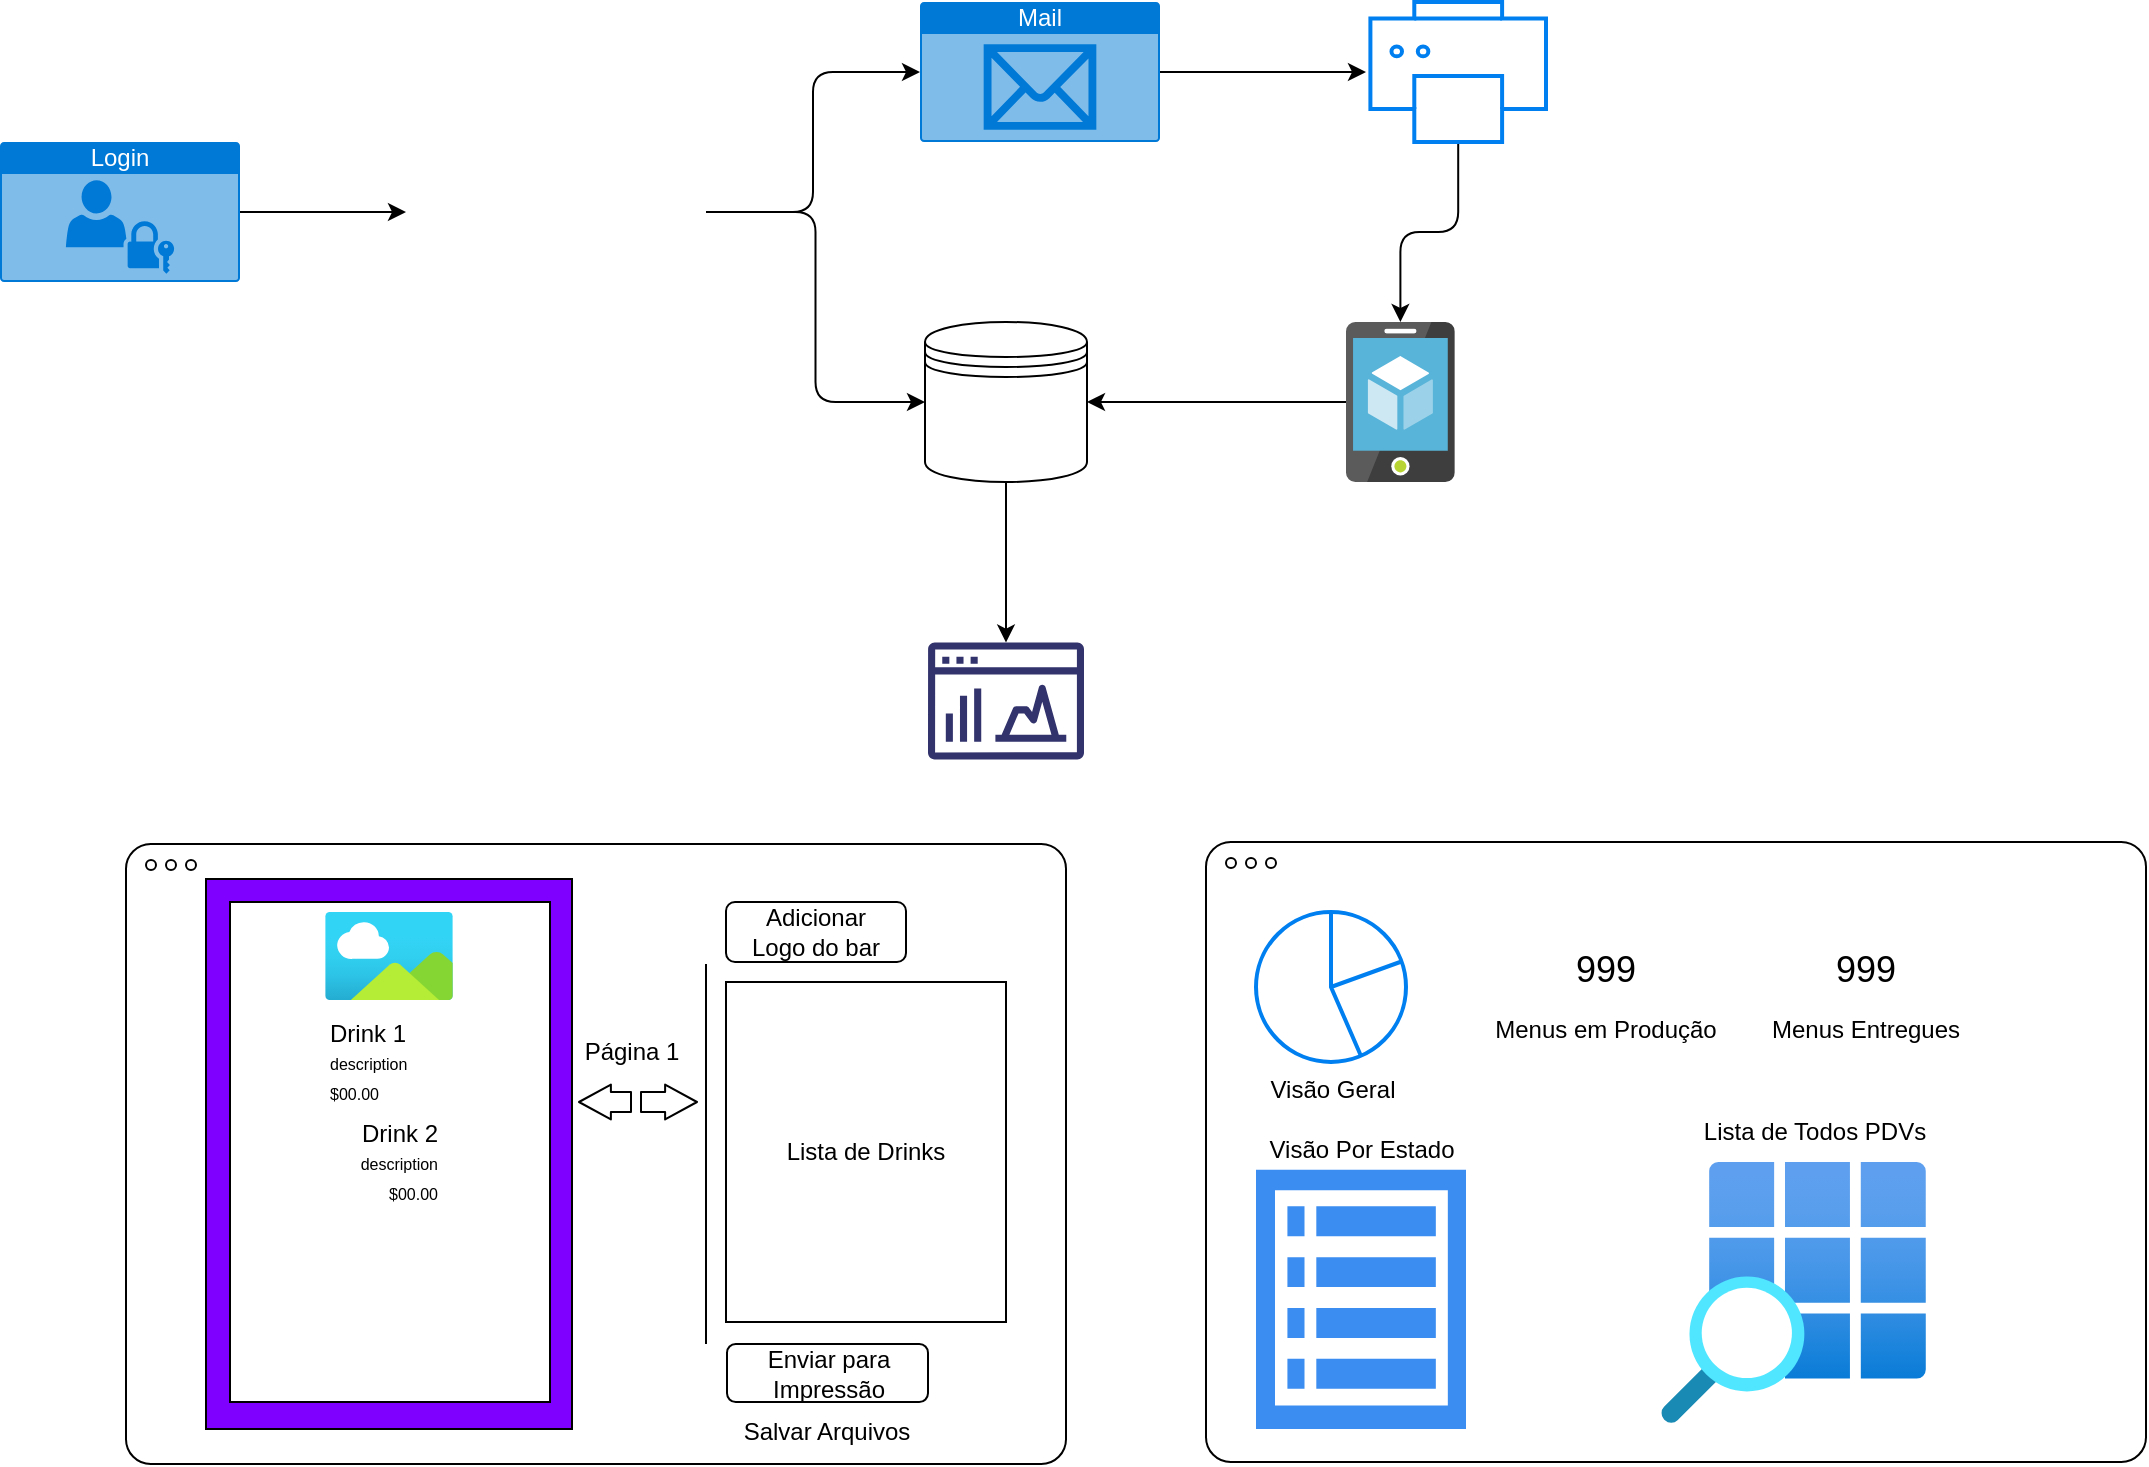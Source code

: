 <mxfile version="24.4.6" type="github">
  <diagram name="Página-1" id="6R9JJOtjKGj8fc6TWFMS">
    <mxGraphModel dx="1869" dy="1367" grid="1" gridSize="10" guides="1" tooltips="1" connect="1" arrows="1" fold="1" page="1" pageScale="1" pageWidth="827" pageHeight="1169" math="0" shadow="0">
      <root>
        <mxCell id="0" />
        <mxCell id="1" parent="0" />
        <mxCell id="Hss3YwoFiNWpld6X_Bx8-16" style="edgeStyle=orthogonalEdgeStyle;orthogonalLoop=1;jettySize=auto;html=1;entryX=0;entryY=0.5;entryDx=0;entryDy=0;" edge="1" parent="1" source="Hss3YwoFiNWpld6X_Bx8-3" target="Hss3YwoFiNWpld6X_Bx8-8">
          <mxGeometry relative="1" as="geometry" />
        </mxCell>
        <mxCell id="Hss3YwoFiNWpld6X_Bx8-3" value="" style="shape=image;html=1;verticalAlign=top;verticalLabelPosition=bottom;labelBackgroundColor=#ffffff;imageAspect=0;aspect=fixed;image=https://cdn3.iconfinder.com/data/icons/forall/1062/window-128.png" vertex="1" parent="1">
          <mxGeometry x="280" y="160" width="150" height="150" as="geometry" />
        </mxCell>
        <mxCell id="Hss3YwoFiNWpld6X_Bx8-6" style="edgeStyle=orthogonalEdgeStyle;orthogonalLoop=1;jettySize=auto;html=1;exitX=1;exitY=0.5;exitDx=0;exitDy=0;exitPerimeter=0;entryX=0;entryY=0.5;entryDx=0;entryDy=0;" edge="1" parent="1" source="Hss3YwoFiNWpld6X_Bx8-5" target="Hss3YwoFiNWpld6X_Bx8-3">
          <mxGeometry relative="1" as="geometry" />
        </mxCell>
        <mxCell id="Hss3YwoFiNWpld6X_Bx8-5" value="Login" style="html=1;whiteSpace=wrap;strokeColor=none;fillColor=#0079D6;labelPosition=center;verticalLabelPosition=middle;verticalAlign=top;align=center;fontSize=12;outlineConnect=0;spacingTop=-6;fontColor=#FFFFFF;sketch=0;shape=mxgraph.sitemap.login;" vertex="1" parent="1">
          <mxGeometry x="77" y="200" width="120" height="70" as="geometry" />
        </mxCell>
        <mxCell id="Hss3YwoFiNWpld6X_Bx8-18" style="edgeStyle=orthogonalEdgeStyle;orthogonalLoop=1;jettySize=auto;html=1;" edge="1" parent="1" source="Hss3YwoFiNWpld6X_Bx8-7">
          <mxGeometry relative="1" as="geometry">
            <mxPoint x="760" y="165" as="targetPoint" />
          </mxGeometry>
        </mxCell>
        <mxCell id="Hss3YwoFiNWpld6X_Bx8-7" value="Mail" style="html=1;whiteSpace=wrap;strokeColor=none;fillColor=#0079D6;labelPosition=center;verticalLabelPosition=middle;verticalAlign=top;align=center;fontSize=12;outlineConnect=0;spacingTop=-6;fontColor=#FFFFFF;sketch=0;shape=mxgraph.sitemap.mail;" vertex="1" parent="1">
          <mxGeometry x="537" y="130" width="120" height="70" as="geometry" />
        </mxCell>
        <mxCell id="Hss3YwoFiNWpld6X_Bx8-14" style="edgeStyle=orthogonalEdgeStyle;orthogonalLoop=1;jettySize=auto;html=1;exitX=0.5;exitY=1;exitDx=0;exitDy=0;" edge="1" parent="1" source="Hss3YwoFiNWpld6X_Bx8-8" target="Hss3YwoFiNWpld6X_Bx8-11">
          <mxGeometry relative="1" as="geometry" />
        </mxCell>
        <mxCell id="Hss3YwoFiNWpld6X_Bx8-8" value="" style="shape=datastore;whiteSpace=wrap;html=1;" vertex="1" parent="1">
          <mxGeometry x="539.5" y="290" width="81" height="80" as="geometry" />
        </mxCell>
        <mxCell id="Hss3YwoFiNWpld6X_Bx8-11" value="" style="sketch=0;outlineConnect=0;fontColor=#232F3E;gradientColor=none;fillColor=#32326C;strokeColor=none;dashed=0;verticalLabelPosition=bottom;verticalAlign=top;align=center;html=1;fontSize=12;fontStyle=0;aspect=fixed;pointerEvents=1;shape=mxgraph.aws4.opensearch_dashboards;" vertex="1" parent="1">
          <mxGeometry x="541" y="450" width="78" height="59" as="geometry" />
        </mxCell>
        <mxCell id="Hss3YwoFiNWpld6X_Bx8-13" style="edgeStyle=orthogonalEdgeStyle;orthogonalLoop=1;jettySize=auto;html=1;entryX=1;entryY=0.5;entryDx=0;entryDy=0;" edge="1" parent="1" source="Hss3YwoFiNWpld6X_Bx8-12" target="Hss3YwoFiNWpld6X_Bx8-8">
          <mxGeometry relative="1" as="geometry" />
        </mxCell>
        <mxCell id="Hss3YwoFiNWpld6X_Bx8-12" value="" style="image;sketch=0;aspect=fixed;html=1;points=[];align=center;fontSize=12;image=img/lib/mscae/App_Service_Mobile_App.svg;" vertex="1" parent="1">
          <mxGeometry x="750" y="290" width="54.4" height="80" as="geometry" />
        </mxCell>
        <mxCell id="Hss3YwoFiNWpld6X_Bx8-15" style="edgeStyle=orthogonalEdgeStyle;orthogonalLoop=1;jettySize=auto;html=1;entryX=0;entryY=0.5;entryDx=0;entryDy=0;entryPerimeter=0;" edge="1" parent="1" source="Hss3YwoFiNWpld6X_Bx8-3" target="Hss3YwoFiNWpld6X_Bx8-7">
          <mxGeometry relative="1" as="geometry" />
        </mxCell>
        <mxCell id="Hss3YwoFiNWpld6X_Bx8-19" style="edgeStyle=orthogonalEdgeStyle;orthogonalLoop=1;jettySize=auto;html=1;" edge="1" parent="1" source="Hss3YwoFiNWpld6X_Bx8-17" target="Hss3YwoFiNWpld6X_Bx8-12">
          <mxGeometry relative="1" as="geometry" />
        </mxCell>
        <mxCell id="Hss3YwoFiNWpld6X_Bx8-17" value="" style="html=1;verticalLabelPosition=bottom;align=center;labelBackgroundColor=#ffffff;verticalAlign=top;strokeWidth=2;strokeColor=#0080F0;shadow=0;dashed=0;shape=mxgraph.ios7.icons.printer;" vertex="1" parent="1">
          <mxGeometry x="762.2" y="130" width="87.8" height="70" as="geometry" />
        </mxCell>
        <mxCell id="Hss3YwoFiNWpld6X_Bx8-22" value="" style="rounded=1;whiteSpace=wrap;html=1;arcSize=4;" vertex="1" parent="1">
          <mxGeometry x="140" y="551" width="470" height="310" as="geometry" />
        </mxCell>
        <mxCell id="Hss3YwoFiNWpld6X_Bx8-23" value="" style="ellipse;whiteSpace=wrap;html=1;aspect=fixed;" vertex="1" parent="1">
          <mxGeometry x="150" y="559" width="5" height="5" as="geometry" />
        </mxCell>
        <mxCell id="Hss3YwoFiNWpld6X_Bx8-25" value="" style="ellipse;whiteSpace=wrap;html=1;aspect=fixed;" vertex="1" parent="1">
          <mxGeometry x="160" y="559" width="5" height="5" as="geometry" />
        </mxCell>
        <mxCell id="Hss3YwoFiNWpld6X_Bx8-26" value="" style="ellipse;whiteSpace=wrap;html=1;aspect=fixed;" vertex="1" parent="1">
          <mxGeometry x="170" y="559" width="5" height="5" as="geometry" />
        </mxCell>
        <mxCell id="Hss3YwoFiNWpld6X_Bx8-29" value="" style="rounded=0;whiteSpace=wrap;html=1;fillColor=#7F00FF;" vertex="1" parent="1">
          <mxGeometry x="180" y="568.5" width="183" height="275" as="geometry" />
        </mxCell>
        <mxCell id="Hss3YwoFiNWpld6X_Bx8-30" value="" style="endArrow=none;html=1;" edge="1" parent="1">
          <mxGeometry width="50" height="50" relative="1" as="geometry">
            <mxPoint x="430" y="801" as="sourcePoint" />
            <mxPoint x="430" y="611" as="targetPoint" />
          </mxGeometry>
        </mxCell>
        <mxCell id="Hss3YwoFiNWpld6X_Bx8-31" value="Página 1" style="text;html=1;align=center;verticalAlign=middle;whiteSpace=wrap;rounded=0;" vertex="1" parent="1">
          <mxGeometry x="363" y="640" width="60" height="30" as="geometry" />
        </mxCell>
        <mxCell id="Hss3YwoFiNWpld6X_Bx8-32" value="" style="shape=flexArrow;endArrow=classic;html=1;endWidth=6.452;endSize=4.981;" edge="1" parent="1">
          <mxGeometry width="50" height="50" relative="1" as="geometry">
            <mxPoint x="397" y="680" as="sourcePoint" />
            <mxPoint x="426" y="680" as="targetPoint" />
          </mxGeometry>
        </mxCell>
        <mxCell id="Hss3YwoFiNWpld6X_Bx8-33" value="" style="shape=flexArrow;endArrow=classic;html=1;endWidth=6.452;endSize=4.981;" edge="1" parent="1">
          <mxGeometry width="50" height="50" relative="1" as="geometry">
            <mxPoint x="393" y="680" as="sourcePoint" />
            <mxPoint x="366" y="680" as="targetPoint" />
          </mxGeometry>
        </mxCell>
        <mxCell id="Hss3YwoFiNWpld6X_Bx8-35" value="" style="rounded=0;whiteSpace=wrap;html=1;" vertex="1" parent="1">
          <mxGeometry x="192" y="580" width="160" height="250" as="geometry" />
        </mxCell>
        <mxCell id="Hss3YwoFiNWpld6X_Bx8-37" value="" style="image;aspect=fixed;html=1;points=[];align=center;fontSize=12;image=img/lib/azure2/general/Image.svg;" vertex="1" parent="1">
          <mxGeometry x="239.5" y="585" width="64" height="44" as="geometry" />
        </mxCell>
        <mxCell id="Hss3YwoFiNWpld6X_Bx8-39" value="" style="shape=image;html=1;verticalAlign=top;verticalLabelPosition=bottom;labelBackgroundColor=#ffffff;imageAspect=0;aspect=fixed;image=https://cdn3.iconfinder.com/data/icons/summertime-6/512/juice-128.png" vertex="1" parent="1">
          <mxGeometry x="197" y="629" width="60" height="60" as="geometry" />
        </mxCell>
        <mxCell id="Hss3YwoFiNWpld6X_Bx8-40" value="&lt;font style=&quot;font-size: 12px;&quot;&gt;Drink 1&lt;/font&gt;&lt;div&gt;&lt;font style=&quot;font-size: 8px;&quot;&gt;description&lt;/font&gt;&lt;/div&gt;&lt;div&gt;&lt;font style=&quot;font-size: 8px;&quot;&gt;$00.00&lt;/font&gt;&lt;/div&gt;" style="text;html=1;align=left;verticalAlign=middle;whiteSpace=wrap;rounded=0;" vertex="1" parent="1">
          <mxGeometry x="239.5" y="640" width="100.5" height="40" as="geometry" />
        </mxCell>
        <mxCell id="Hss3YwoFiNWpld6X_Bx8-41" value="" style="shape=image;html=1;verticalAlign=top;verticalLabelPosition=bottom;labelBackgroundColor=#ffffff;imageAspect=0;aspect=fixed;image=https://cdn3.iconfinder.com/data/icons/summertime-6/512/juice-128.png" vertex="1" parent="1">
          <mxGeometry x="290" y="680" width="60" height="60" as="geometry" />
        </mxCell>
        <mxCell id="Hss3YwoFiNWpld6X_Bx8-42" value="&lt;font style=&quot;font-size: 12px;&quot;&gt;Drink 2&lt;/font&gt;&lt;div&gt;&lt;font style=&quot;font-size: 8px;&quot;&gt;description&lt;/font&gt;&lt;/div&gt;&lt;div&gt;&lt;font style=&quot;font-size: 8px;&quot;&gt;$00.00&lt;/font&gt;&lt;/div&gt;" style="text;html=1;align=right;verticalAlign=middle;whiteSpace=wrap;rounded=0;" vertex="1" parent="1">
          <mxGeometry x="197" y="690" width="100.5" height="40" as="geometry" />
        </mxCell>
        <mxCell id="Hss3YwoFiNWpld6X_Bx8-44" value="" style="rounded=1;whiteSpace=wrap;html=1;" vertex="1" parent="1">
          <mxGeometry x="440" y="580" width="90" height="30" as="geometry" />
        </mxCell>
        <mxCell id="Hss3YwoFiNWpld6X_Bx8-43" value="Adicionar Logo do bar" style="text;html=1;align=center;verticalAlign=middle;whiteSpace=wrap;rounded=0;" vertex="1" parent="1">
          <mxGeometry x="445" y="580" width="80" height="30" as="geometry" />
        </mxCell>
        <mxCell id="Hss3YwoFiNWpld6X_Bx8-48" value="Lista de Drinks" style="rounded=0;whiteSpace=wrap;html=1;" vertex="1" parent="1">
          <mxGeometry x="440" y="620" width="140" height="170" as="geometry" />
        </mxCell>
        <mxCell id="Hss3YwoFiNWpld6X_Bx8-50" value="Enviar para Impressão" style="rounded=1;whiteSpace=wrap;html=1;" vertex="1" parent="1">
          <mxGeometry x="440.5" y="801" width="100.5" height="29" as="geometry" />
        </mxCell>
        <mxCell id="Hss3YwoFiNWpld6X_Bx8-51" value="Salvar Arquivos" style="text;html=1;align=center;verticalAlign=middle;whiteSpace=wrap;rounded=0;" vertex="1" parent="1">
          <mxGeometry x="439.25" y="830" width="103" height="30" as="geometry" />
        </mxCell>
        <mxCell id="Hss3YwoFiNWpld6X_Bx8-52" value="" style="rounded=1;whiteSpace=wrap;html=1;arcSize=4;" vertex="1" parent="1">
          <mxGeometry x="680" y="550" width="470" height="310" as="geometry" />
        </mxCell>
        <mxCell id="Hss3YwoFiNWpld6X_Bx8-53" value="" style="ellipse;whiteSpace=wrap;html=1;aspect=fixed;" vertex="1" parent="1">
          <mxGeometry x="690" y="558" width="5" height="5" as="geometry" />
        </mxCell>
        <mxCell id="Hss3YwoFiNWpld6X_Bx8-54" value="" style="ellipse;whiteSpace=wrap;html=1;aspect=fixed;" vertex="1" parent="1">
          <mxGeometry x="700" y="558" width="5" height="5" as="geometry" />
        </mxCell>
        <mxCell id="Hss3YwoFiNWpld6X_Bx8-55" value="" style="ellipse;whiteSpace=wrap;html=1;aspect=fixed;" vertex="1" parent="1">
          <mxGeometry x="710" y="558" width="5" height="5" as="geometry" />
        </mxCell>
        <mxCell id="Hss3YwoFiNWpld6X_Bx8-73" value="Visão Geral" style="html=1;verticalLabelPosition=bottom;align=center;labelBackgroundColor=#ffffff;verticalAlign=top;strokeWidth=2;strokeColor=#0080F0;shadow=0;dashed=0;shape=mxgraph.ios7.icons.pie_chart;" vertex="1" parent="1">
          <mxGeometry x="705" y="585" width="75" height="75" as="geometry" />
        </mxCell>
        <mxCell id="Hss3YwoFiNWpld6X_Bx8-74" value="&lt;font style=&quot;font-size: 18px;&quot;&gt;999&lt;/font&gt;" style="text;html=1;align=center;verticalAlign=middle;whiteSpace=wrap;rounded=0;" vertex="1" parent="1">
          <mxGeometry x="850" y="599" width="60" height="30" as="geometry" />
        </mxCell>
        <mxCell id="Hss3YwoFiNWpld6X_Bx8-75" value="Menus em Produção" style="text;html=1;align=center;verticalAlign=middle;whiteSpace=wrap;rounded=0;" vertex="1" parent="1">
          <mxGeometry x="815" y="629" width="130" height="30" as="geometry" />
        </mxCell>
        <mxCell id="Hss3YwoFiNWpld6X_Bx8-76" value="&lt;font style=&quot;font-size: 18px;&quot;&gt;999&lt;/font&gt;" style="text;html=1;align=center;verticalAlign=middle;whiteSpace=wrap;rounded=0;" vertex="1" parent="1">
          <mxGeometry x="980" y="599" width="60" height="30" as="geometry" />
        </mxCell>
        <mxCell id="Hss3YwoFiNWpld6X_Bx8-77" value="Menus Entregues" style="text;html=1;align=center;verticalAlign=middle;whiteSpace=wrap;rounded=0;" vertex="1" parent="1">
          <mxGeometry x="945" y="629" width="130" height="30" as="geometry" />
        </mxCell>
        <mxCell id="Hss3YwoFiNWpld6X_Bx8-78" value="" style="sketch=0;html=1;aspect=fixed;strokeColor=none;shadow=0;fillColor=#3B8DF1;verticalAlign=top;labelPosition=center;verticalLabelPosition=bottom;shape=mxgraph.gcp2.view_list" vertex="1" parent="1">
          <mxGeometry x="705" y="713.87" width="105" height="129.63" as="geometry" />
        </mxCell>
        <mxCell id="Hss3YwoFiNWpld6X_Bx8-79" value="Visão Por Estado" style="text;html=1;align=center;verticalAlign=middle;whiteSpace=wrap;rounded=0;" vertex="1" parent="1">
          <mxGeometry x="687.5" y="689" width="140" height="30" as="geometry" />
        </mxCell>
        <mxCell id="Hss3YwoFiNWpld6X_Bx8-80" value="" style="image;aspect=fixed;html=1;points=[];align=center;fontSize=12;image=img/lib/azure2/general/Resource_Group_List.svg;" vertex="1" parent="1">
          <mxGeometry x="907.61" y="710" width="132.39" height="130.44" as="geometry" />
        </mxCell>
        <mxCell id="Hss3YwoFiNWpld6X_Bx8-81" value="Lista de Todos PDVs" style="text;html=1;align=center;verticalAlign=middle;whiteSpace=wrap;rounded=0;" vertex="1" parent="1">
          <mxGeometry x="920" y="680" width="128.81" height="30" as="geometry" />
        </mxCell>
      </root>
    </mxGraphModel>
  </diagram>
</mxfile>
